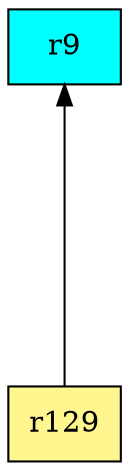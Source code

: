 digraph G {
rankdir=BT;ranksep="2.0";
"r9" [shape=record,fillcolor=cyan,style=filled,label="{r9}"];
"r129" [shape=record,fillcolor=khaki1,style=filled,label="{r129}"];
"r129" -> "r9"
}